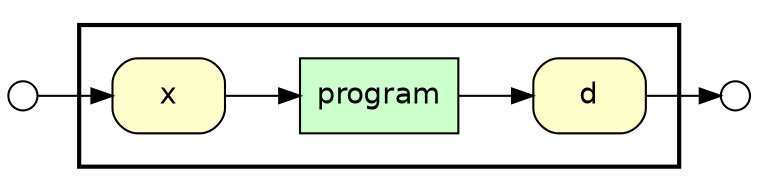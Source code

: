 
/* Start of top-level graph */
digraph Workflow {
rankdir=LR

/* Start of double cluster for drawing box around nodes in workflow */
subgraph cluster_workflow_box_outer { label=""; color=black; penwidth=2
subgraph cluster_workflow_box_inner { label=""; penwidth=0

/* Style for nodes representing atomic programs in workflow */
node[shape=box style=filled fillcolor="#CCFFCC" peripheries=1 fontname=Helvetica]

/* Nodes representing atomic programs in workflow */
program

/* Style for nodes representing parameter and non-parameter data channels in workflow */
node[shape=box style="rounded,filled" fillcolor="#FFFFCC" peripheries=1 fontname=Helvetica]

/* Nodes representing parameter and non-parameter data channels in workflow */
d
x

/* Edges representing connections between programs and channels */
program -> d
x -> program

/* End of double cluster for drawing box around nodes in workflow */
}}

/* Style for nodes representing workflow input ports */
node[shape=circle style="rounded,filled" fillcolor="#FFFFFF" peripheries=1 fontname=Helvetica width=0.2]

/* Nodes representing workflow input ports */
x_input_port [label=""]

/* Style for nodes representing workflow output ports */
node[shape=circle style="rounded,filled" fillcolor="#FFFFFF" peripheries=1 fontname=Helvetica width=0.2]

/* Nodes representing workflow output ports */
d_output_port [label=""]

/* Edges from input ports to channels */
x_input_port -> x

/* Edges from channels to output ports */
d -> d_output_port

/* End of top-level graph */
}
